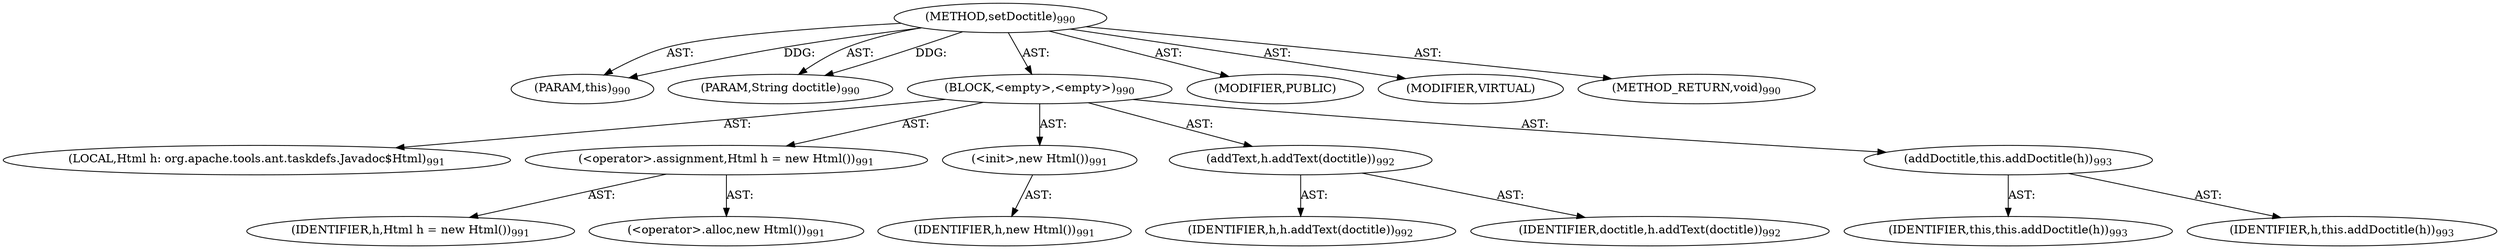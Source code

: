 digraph "setDoctitle" {  
"111669149770" [label = <(METHOD,setDoctitle)<SUB>990</SUB>> ]
"115964117030" [label = <(PARAM,this)<SUB>990</SUB>> ]
"115964117162" [label = <(PARAM,String doctitle)<SUB>990</SUB>> ]
"25769803885" [label = <(BLOCK,&lt;empty&gt;,&lt;empty&gt;)<SUB>990</SUB>> ]
"94489280522" [label = <(LOCAL,Html h: org.apache.tools.ant.taskdefs.Javadoc$Html)<SUB>991</SUB>> ]
"30064771397" [label = <(&lt;operator&gt;.assignment,Html h = new Html())<SUB>991</SUB>> ]
"68719477044" [label = <(IDENTIFIER,h,Html h = new Html())<SUB>991</SUB>> ]
"30064771398" [label = <(&lt;operator&gt;.alloc,new Html())<SUB>991</SUB>> ]
"30064771399" [label = <(&lt;init&gt;,new Html())<SUB>991</SUB>> ]
"68719477045" [label = <(IDENTIFIER,h,new Html())<SUB>991</SUB>> ]
"30064771400" [label = <(addText,h.addText(doctitle))<SUB>992</SUB>> ]
"68719477046" [label = <(IDENTIFIER,h,h.addText(doctitle))<SUB>992</SUB>> ]
"68719477047" [label = <(IDENTIFIER,doctitle,h.addText(doctitle))<SUB>992</SUB>> ]
"30064771401" [label = <(addDoctitle,this.addDoctitle(h))<SUB>993</SUB>> ]
"68719476778" [label = <(IDENTIFIER,this,this.addDoctitle(h))<SUB>993</SUB>> ]
"68719477048" [label = <(IDENTIFIER,h,this.addDoctitle(h))<SUB>993</SUB>> ]
"133143986373" [label = <(MODIFIER,PUBLIC)> ]
"133143986374" [label = <(MODIFIER,VIRTUAL)> ]
"128849018954" [label = <(METHOD_RETURN,void)<SUB>990</SUB>> ]
  "111669149770" -> "115964117030"  [ label = "AST: "] 
  "111669149770" -> "115964117162"  [ label = "AST: "] 
  "111669149770" -> "25769803885"  [ label = "AST: "] 
  "111669149770" -> "133143986373"  [ label = "AST: "] 
  "111669149770" -> "133143986374"  [ label = "AST: "] 
  "111669149770" -> "128849018954"  [ label = "AST: "] 
  "25769803885" -> "94489280522"  [ label = "AST: "] 
  "25769803885" -> "30064771397"  [ label = "AST: "] 
  "25769803885" -> "30064771399"  [ label = "AST: "] 
  "25769803885" -> "30064771400"  [ label = "AST: "] 
  "25769803885" -> "30064771401"  [ label = "AST: "] 
  "30064771397" -> "68719477044"  [ label = "AST: "] 
  "30064771397" -> "30064771398"  [ label = "AST: "] 
  "30064771399" -> "68719477045"  [ label = "AST: "] 
  "30064771400" -> "68719477046"  [ label = "AST: "] 
  "30064771400" -> "68719477047"  [ label = "AST: "] 
  "30064771401" -> "68719476778"  [ label = "AST: "] 
  "30064771401" -> "68719477048"  [ label = "AST: "] 
  "111669149770" -> "115964117030"  [ label = "DDG: "] 
  "111669149770" -> "115964117162"  [ label = "DDG: "] 
}
